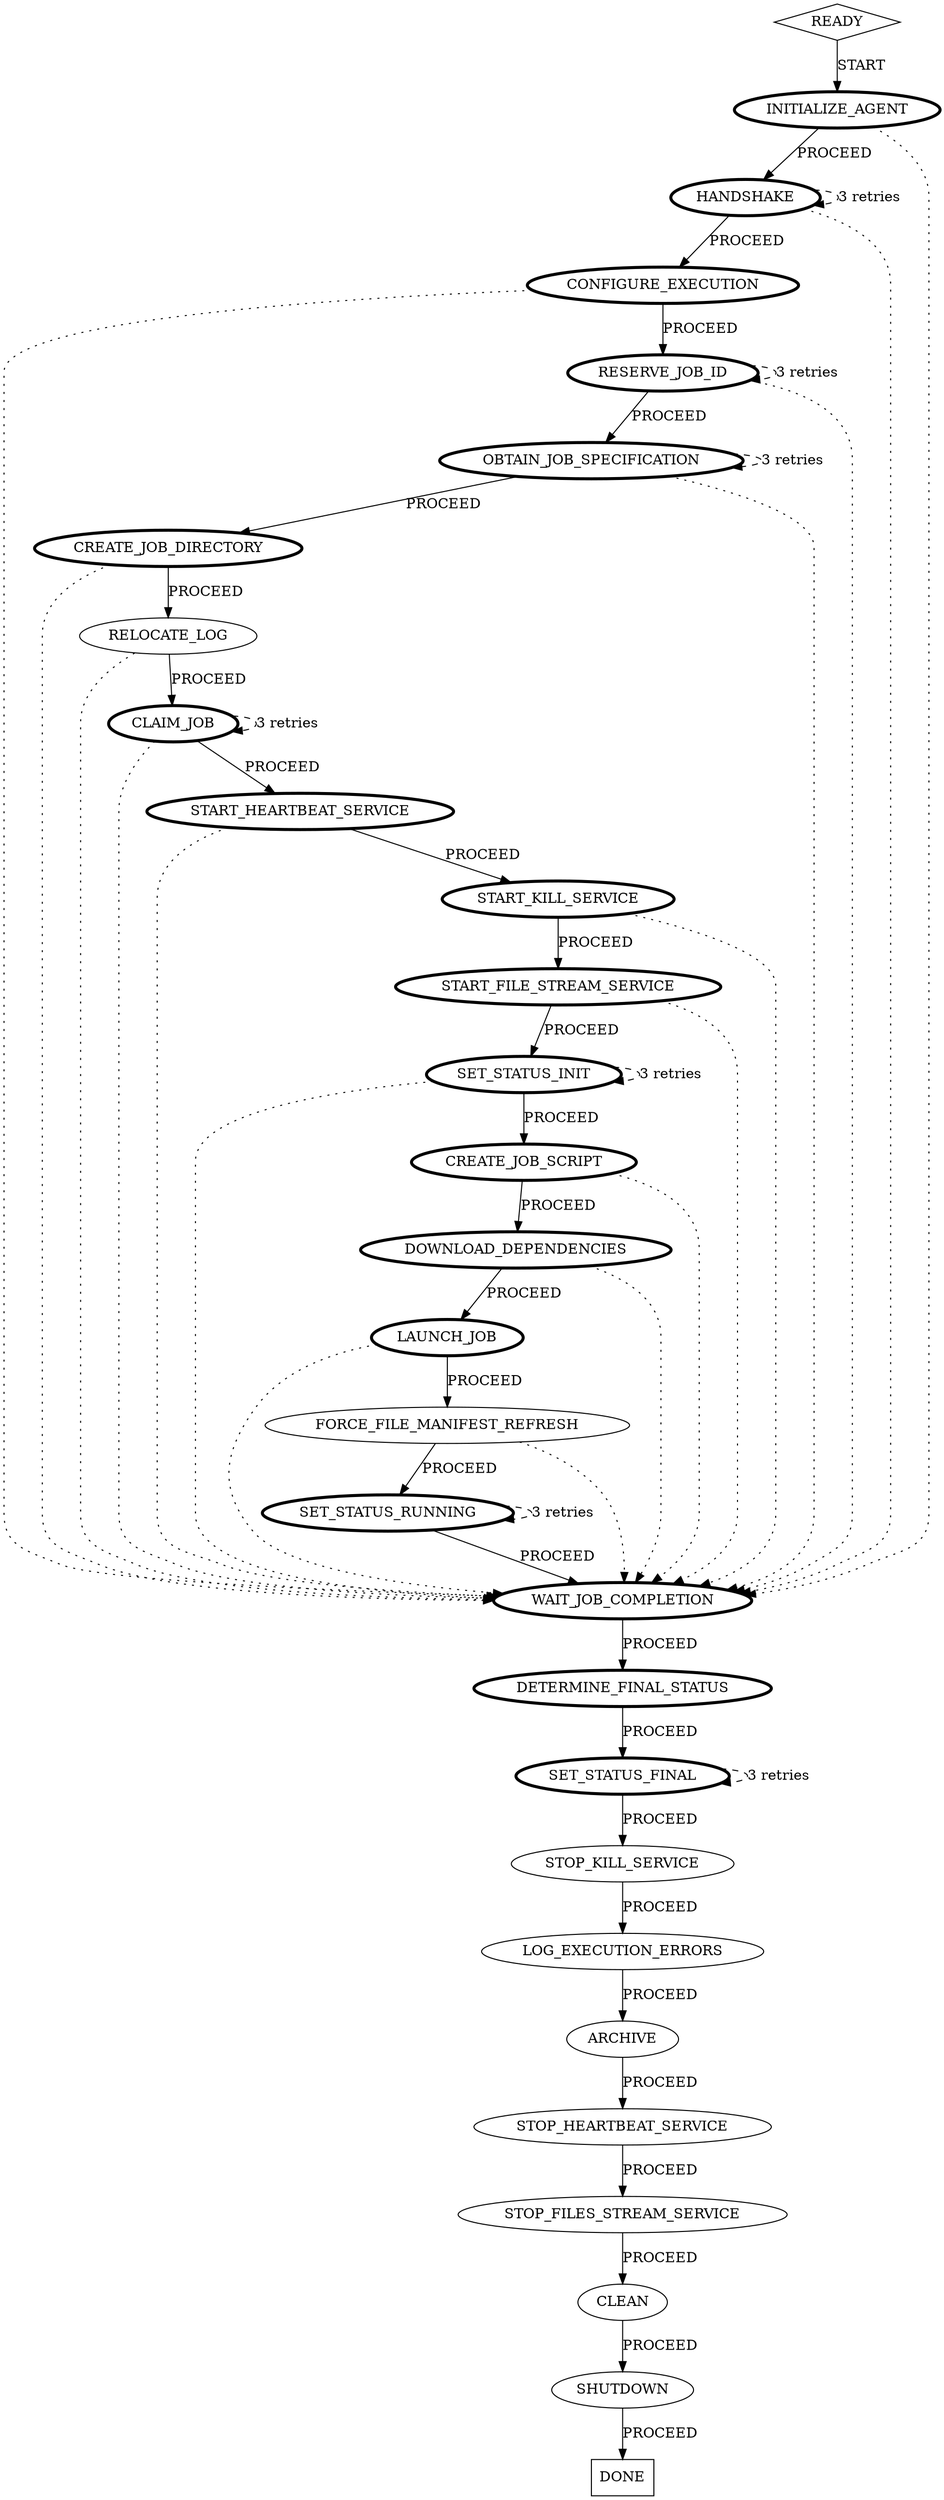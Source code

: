 /*
 *
 *  Copyright 2018 Netflix, Inc.
 *
 *     Licensed under the Apache License, Version 2.0 (the "License");
 *     you may not use this file except in compliance with the License.
 *     You may obtain a copy of the License at
 *
 *         http://www.apache.org/licenses/LICENSE-2.0
 *
 *     Unless required by applicable law or agreed to in writing, software
 *     distributed under the License is distributed on an "AS IS" BASIS,
 *     WITHOUT WARRANTIES OR CONDITIONS OF ANY KIND, either express or implied.
 *     See the License for the specific language governing permissions and
 *     limitations under the License.
 *
 */
//
// Generated with genie-agent.jar info --state-machine
//
digraph state_machine {
  // States
  HANDSHAKE [label=HANDSHAKE  penwidth=3.0]
  CREATE_JOB_DIRECTORY [label=CREATE_JOB_DIRECTORY  penwidth=3.0]
  LOG_EXECUTION_ERRORS [label=LOG_EXECUTION_ERRORS  ]
  OBTAIN_JOB_SPECIFICATION [label=OBTAIN_JOB_SPECIFICATION  penwidth=3.0]
  DETERMINE_FINAL_STATUS [label=DETERMINE_FINAL_STATUS  penwidth=3.0]
  LAUNCH_JOB [label=LAUNCH_JOB  penwidth=3.0]
  DOWNLOAD_DEPENDENCIES [label=DOWNLOAD_DEPENDENCIES  penwidth=3.0]
  CONFIGURE_EXECUTION [label=CONFIGURE_EXECUTION  penwidth=3.0]
  START_FILE_STREAM_SERVICE [label=START_FILE_STREAM_SERVICE  penwidth=3.0]
  SET_STATUS_RUNNING [label=SET_STATUS_RUNNING  penwidth=3.0]
  SET_STATUS_INIT [label=SET_STATUS_INIT  penwidth=3.0]
  DONE [label=DONE shape=rectangle ]
  WAIT_JOB_COMPLETION [label=WAIT_JOB_COMPLETION  penwidth=3.0]
  CLAIM_JOB [label=CLAIM_JOB  penwidth=3.0]
  CLEAN [label=CLEAN  ]
  ARCHIVE [label=ARCHIVE  ]
  READY [label=READY shape=diamond ]
  SET_STATUS_FINAL [label=SET_STATUS_FINAL  penwidth=3.0]
  CREATE_JOB_SCRIPT [label=CREATE_JOB_SCRIPT  penwidth=3.0]
  RELOCATE_LOG [label=RELOCATE_LOG  ]
  STOP_KILL_SERVICE [label=STOP_KILL_SERVICE  ]
  FORCE_FILE_MANIFEST_REFRESH [label=FORCE_FILE_MANIFEST_REFRESH  ]
  SHUTDOWN [label=SHUTDOWN  ]
  STOP_HEARTBEAT_SERVICE [label=STOP_HEARTBEAT_SERVICE  ]
  START_HEARTBEAT_SERVICE [label=START_HEARTBEAT_SERVICE  penwidth=3.0]
  RESERVE_JOB_ID [label=RESERVE_JOB_ID  penwidth=3.0]
  START_KILL_SERVICE [label=START_KILL_SERVICE  penwidth=3.0]
  STOP_FILES_STREAM_SERVICE [label=STOP_FILES_STREAM_SERVICE  ]
  INITIALIZE_AGENT [label=INITIALIZE_AGENT  penwidth=3.0]
  // Transitions
  READY -> INITIALIZE_AGENT [label="START"]
  SHUTDOWN -> DONE [label="PROCEED"]
  INITIALIZE_AGENT -> HANDSHAKE [label="PROCEED"]
  HANDSHAKE -> CONFIGURE_EXECUTION [label="PROCEED"]
  CONFIGURE_EXECUTION -> RESERVE_JOB_ID [label="PROCEED"]
  RESERVE_JOB_ID -> OBTAIN_JOB_SPECIFICATION [label="PROCEED"]
  OBTAIN_JOB_SPECIFICATION -> CREATE_JOB_DIRECTORY [label="PROCEED"]
  CREATE_JOB_DIRECTORY -> RELOCATE_LOG [label="PROCEED"]
  RELOCATE_LOG -> CLAIM_JOB [label="PROCEED"]
  CLAIM_JOB -> START_HEARTBEAT_SERVICE [label="PROCEED"]
  START_HEARTBEAT_SERVICE -> START_KILL_SERVICE [label="PROCEED"]
  START_KILL_SERVICE -> START_FILE_STREAM_SERVICE [label="PROCEED"]
  START_FILE_STREAM_SERVICE -> SET_STATUS_INIT [label="PROCEED"]
  SET_STATUS_INIT -> CREATE_JOB_SCRIPT [label="PROCEED"]
  CREATE_JOB_SCRIPT -> DOWNLOAD_DEPENDENCIES [label="PROCEED"]
  DOWNLOAD_DEPENDENCIES -> LAUNCH_JOB [label="PROCEED"]
  LAUNCH_JOB -> FORCE_FILE_MANIFEST_REFRESH [label="PROCEED"]
  FORCE_FILE_MANIFEST_REFRESH -> SET_STATUS_RUNNING [label="PROCEED"]
  SET_STATUS_RUNNING -> WAIT_JOB_COMPLETION [label="PROCEED"]
  WAIT_JOB_COMPLETION -> DETERMINE_FINAL_STATUS [label="PROCEED"]
  DETERMINE_FINAL_STATUS -> SET_STATUS_FINAL [label="PROCEED"]
  SET_STATUS_FINAL -> STOP_KILL_SERVICE [label="PROCEED"]
  STOP_KILL_SERVICE -> LOG_EXECUTION_ERRORS [label="PROCEED"]
  LOG_EXECUTION_ERRORS -> ARCHIVE [label="PROCEED"]
  ARCHIVE -> STOP_HEARTBEAT_SERVICE [label="PROCEED"]
  STOP_HEARTBEAT_SERVICE -> STOP_FILES_STREAM_SERVICE [label="PROCEED"]
  STOP_FILES_STREAM_SERVICE -> CLEAN [label="PROCEED"]
  CLEAN -> SHUTDOWN [label="PROCEED"]
  // Skip transitions
  INITIALIZE_AGENT -> WAIT_JOB_COMPLETION [style=dotted]
  HANDSHAKE -> WAIT_JOB_COMPLETION [style=dotted]
  CONFIGURE_EXECUTION -> WAIT_JOB_COMPLETION [style=dotted]
  RESERVE_JOB_ID -> WAIT_JOB_COMPLETION [style=dotted]
  OBTAIN_JOB_SPECIFICATION -> WAIT_JOB_COMPLETION [style=dotted]
  CREATE_JOB_DIRECTORY -> WAIT_JOB_COMPLETION [style=dotted]
  RELOCATE_LOG -> WAIT_JOB_COMPLETION [style=dotted]
  CLAIM_JOB -> WAIT_JOB_COMPLETION [style=dotted]
  START_HEARTBEAT_SERVICE -> WAIT_JOB_COMPLETION [style=dotted]
  START_KILL_SERVICE -> WAIT_JOB_COMPLETION [style=dotted]
  START_FILE_STREAM_SERVICE -> WAIT_JOB_COMPLETION [style=dotted]
  SET_STATUS_INIT -> WAIT_JOB_COMPLETION [style=dotted]
  CREATE_JOB_SCRIPT -> WAIT_JOB_COMPLETION [style=dotted]
  DOWNLOAD_DEPENDENCIES -> WAIT_JOB_COMPLETION [style=dotted]
  LAUNCH_JOB -> WAIT_JOB_COMPLETION [style=dotted]
  FORCE_FILE_MANIFEST_REFRESH -> WAIT_JOB_COMPLETION [style=dotted]
  // Retry transitions
  HANDSHAKE -> HANDSHAKE [style=dashed label="3 retries"]
  RESERVE_JOB_ID -> RESERVE_JOB_ID [style=dashed label="3 retries"]
  OBTAIN_JOB_SPECIFICATION -> OBTAIN_JOB_SPECIFICATION [style=dashed label="3 retries"]
  CLAIM_JOB -> CLAIM_JOB [style=dashed label="3 retries"]
  SET_STATUS_INIT -> SET_STATUS_INIT [style=dashed label="3 retries"]
  SET_STATUS_RUNNING -> SET_STATUS_RUNNING [style=dashed label="3 retries"]
  SET_STATUS_FINAL -> SET_STATUS_FINAL [style=dashed label="3 retries"]
}

